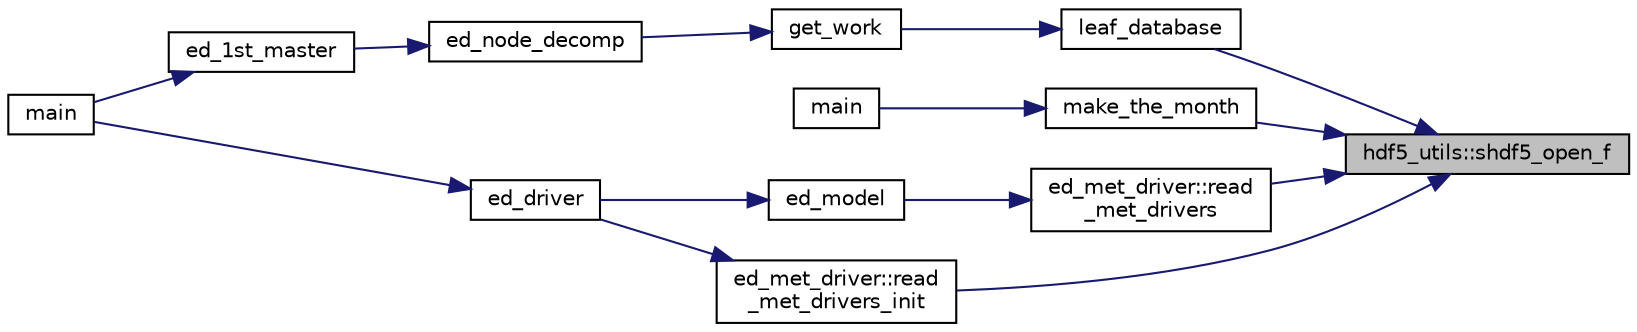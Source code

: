 digraph "hdf5_utils::shdf5_open_f"
{
 // LATEX_PDF_SIZE
  edge [fontname="Helvetica",fontsize="10",labelfontname="Helvetica",labelfontsize="10"];
  node [fontname="Helvetica",fontsize="10",shape=record];
  rankdir="RL";
  Node1 [label="hdf5_utils::shdf5_open_f",height=0.2,width=0.4,color="black", fillcolor="grey75", style="filled", fontcolor="black",tooltip=" "];
  Node1 -> Node2 [dir="back",color="midnightblue",fontsize="10",style="solid",fontname="Helvetica"];
  Node2 [label="leaf_database",height=0.2,width=0.4,color="black", fillcolor="white", style="filled",URL="$leaf__database_8f90.html#a5009d489b8b1c0d281ea517731499fb9",tooltip=" "];
  Node2 -> Node3 [dir="back",color="midnightblue",fontsize="10",style="solid",fontname="Helvetica"];
  Node3 [label="get_work",height=0.2,width=0.4,color="black", fillcolor="white", style="filled",URL="$ed__para__init_8f90.html#ace453dcfff72eae590920b8f7cc67de5",tooltip=" "];
  Node3 -> Node4 [dir="back",color="midnightblue",fontsize="10",style="solid",fontname="Helvetica"];
  Node4 [label="ed_node_decomp",height=0.2,width=0.4,color="black", fillcolor="white", style="filled",URL="$ed__para__init_8f90.html#a7e154783bfabc64af7dcc857db4dffbb",tooltip=" "];
  Node4 -> Node5 [dir="back",color="midnightblue",fontsize="10",style="solid",fontname="Helvetica"];
  Node5 [label="ed_1st_master",height=0.2,width=0.4,color="black", fillcolor="white", style="filled",URL="$ed__1st_8_f90.html#a210220ea32a2360ac21ce627205a9316",tooltip=" "];
  Node5 -> Node6 [dir="back",color="midnightblue",fontsize="10",style="solid",fontname="Helvetica"];
  Node6 [label="main",height=0.2,width=0.4,color="black", fillcolor="white", style="filled",URL="$edmain_8_f90.html#a8ec2266d83cd6c0b762cbcbc92c0af3d",tooltip=" "];
  Node1 -> Node7 [dir="back",color="midnightblue",fontsize="10",style="solid",fontname="Helvetica"];
  Node7 [label="make_the_month",height=0.2,width=0.4,color="black", fillcolor="white", style="filled",URL="$convert__ascii_8f90.html#a4c40e1c4ea890a51cd138db74efd2c6c",tooltip=" "];
  Node7 -> Node8 [dir="back",color="midnightblue",fontsize="10",style="solid",fontname="Helvetica"];
  Node8 [label="main",height=0.2,width=0.4,color="black", fillcolor="white", style="filled",URL="$convert__ascii_8f90.html#a8ec2266d83cd6c0b762cbcbc92c0af3d",tooltip=" "];
  Node1 -> Node9 [dir="back",color="midnightblue",fontsize="10",style="solid",fontname="Helvetica"];
  Node9 [label="ed_met_driver::read\l_met_drivers",height=0.2,width=0.4,color="black", fillcolor="white", style="filled",URL="$namespaceed__met__driver.html#a3e78531a4abbaae7886333940f13ea3f",tooltip=" "];
  Node9 -> Node10 [dir="back",color="midnightblue",fontsize="10",style="solid",fontname="Helvetica"];
  Node10 [label="ed_model",height=0.2,width=0.4,color="black", fillcolor="white", style="filled",URL="$ed__model_8_f90.html#a9804b9ca3fcb1b4e17171d786d50c32c",tooltip="Begins, updates, and outputs results from ecosystem simulation."];
  Node10 -> Node11 [dir="back",color="midnightblue",fontsize="10",style="solid",fontname="Helvetica"];
  Node11 [label="ed_driver",height=0.2,width=0.4,color="black", fillcolor="white", style="filled",URL="$ed__driver_8_f90.html#a5706bd8bee60960fe8166de1870e47da",tooltip=" "];
  Node11 -> Node6 [dir="back",color="midnightblue",fontsize="10",style="solid",fontname="Helvetica"];
  Node1 -> Node12 [dir="back",color="midnightblue",fontsize="10",style="solid",fontname="Helvetica"];
  Node12 [label="ed_met_driver::read\l_met_drivers_init",height=0.2,width=0.4,color="black", fillcolor="white", style="filled",URL="$namespaceed__met__driver.html#a74d852fbf8bace115f878f9eab8eff9f",tooltip=" "];
  Node12 -> Node11 [dir="back",color="midnightblue",fontsize="10",style="solid",fontname="Helvetica"];
}
